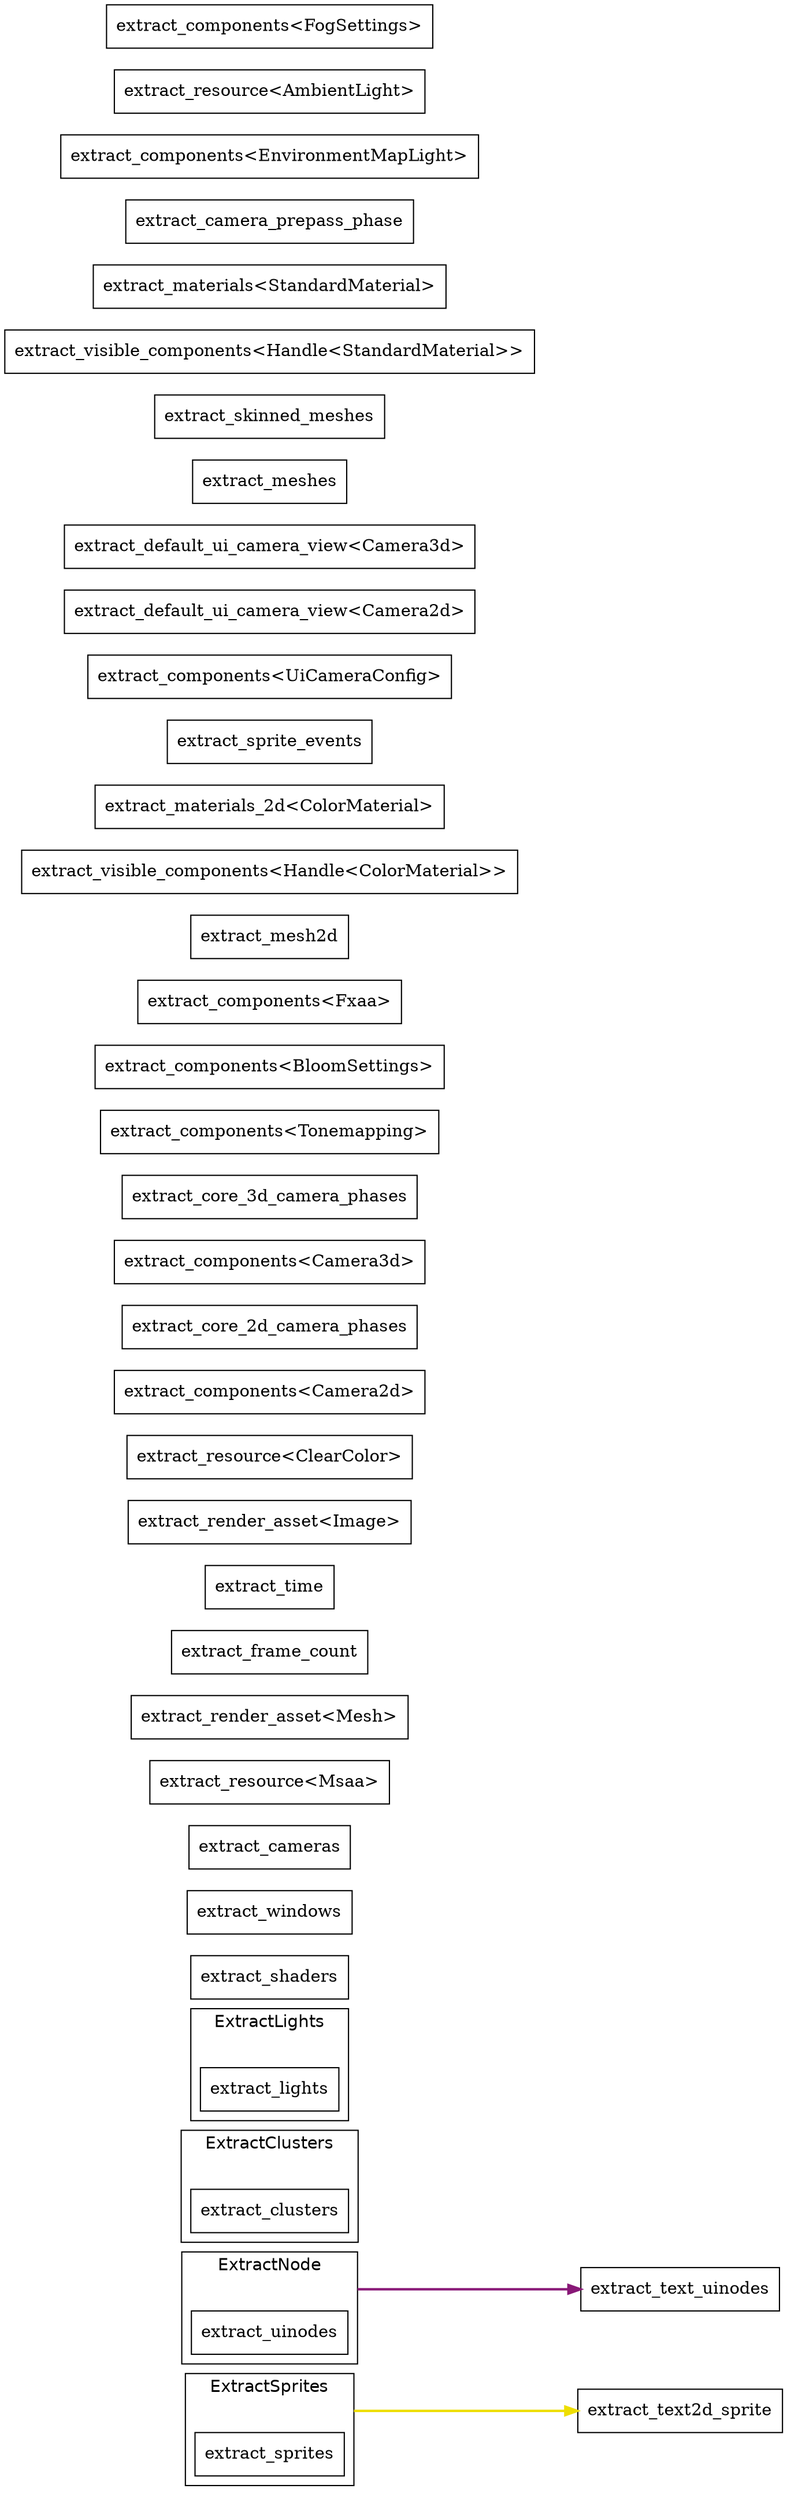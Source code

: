 digraph "" {
	"compound"="true";
	"splines"="spline";
	"rankdir"="LR";
	"bgcolor"="white";
	"fontname"="Helvetica";
	edge ["penwidth"="2"];
	node ["shape"="box", "style"="filled", "fillcolor"="white", "color"="black"];
	subgraph "clusternode_Set(20)" {
		"label"="ExtractSprites";
		"tooltip"="ExtractSprites";
		"bgcolor"="white";
		"color"="black";
		"set_marker_node_Set(20)" ["style"="invis", "label"="", "height"="0", "shape"="point"]
		"node_System(19)" ["label"="extract_sprites", "tooltip"="bevy_sprite::render::extract_sprites"]
	}
	
	subgraph "clusternode_Set(27)" {
		"label"="ExtractNode";
		"tooltip"="ExtractNode";
		"bgcolor"="white";
		"color"="black";
		"set_marker_node_Set(27)" ["style"="invis", "label"="", "height"="0", "shape"="point"]
		"node_System(25)" ["label"="extract_uinodes", "tooltip"="bevy_ui::render::extract_uinodes"]
	}
	
	subgraph "clusternode_Set(38)" {
		"label"="ExtractClusters";
		"tooltip"="ExtractClusters";
		"bgcolor"="white";
		"color"="black";
		"set_marker_node_Set(38)" ["style"="invis", "label"="", "height"="0", "shape"="point"]
		"node_System(35)" ["label"="extract_clusters", "tooltip"="bevy_pbr::render::light::extract_clusters"]
	}
	
	subgraph "clusternode_Set(40)" {
		"label"="ExtractLights";
		"tooltip"="ExtractLights";
		"bgcolor"="white";
		"color"="black";
		"set_marker_node_Set(40)" ["style"="invis", "label"="", "height"="0", "shape"="point"]
		"node_System(36)" ["label"="extract_lights", "tooltip"="bevy_pbr::render::light::extract_lights"]
	}
	
	"node_System(0)" ["label"="extract_shaders", "tooltip"="bevy_render::render_resource::pipeline_cache::PipelineCache::extract_shaders"]
	"node_System(1)" ["label"="extract_windows", "tooltip"="bevy_render::view::window::extract_windows"]
	"node_System(2)" ["label"="extract_cameras", "tooltip"="bevy_render::camera::camera::extract_cameras"]
	"node_System(3)" ["label"="extract_resource<Msaa>", "tooltip"="bevy_render::extract_resource::extract_resource<bevy_render::view::Msaa>"]
	"node_System(4)" ["label"="extract_render_asset<Mesh>", "tooltip"="bevy_render::render_asset::extract_render_asset<bevy_render::mesh::mesh::Mesh>"]
	"node_System(5)" ["label"="extract_frame_count", "tooltip"="bevy_render::globals::extract_frame_count"]
	"node_System(6)" ["label"="extract_time", "tooltip"="bevy_render::globals::extract_time"]
	"node_System(7)" ["label"="extract_render_asset<Image>", "tooltip"="bevy_render::render_asset::extract_render_asset<bevy_render::texture::image::Image>"]
	"node_System(8)" ["label"="extract_resource<ClearColor>", "tooltip"="bevy_render::extract_resource::extract_resource<bevy_core_pipeline::clear_color::ClearColor>"]
	"node_System(9)" ["label"="extract_components<Camera2d>", "tooltip"="bevy_render::extract_component::extract_components<bevy_core_pipeline::core_2d::camera_2d::Camera2d>"]
	"node_System(10)" ["label"="extract_core_2d_camera_phases", "tooltip"="bevy_core_pipeline::core_2d::extract_core_2d_camera_phases"]
	"node_System(11)" ["label"="extract_components<Camera3d>", "tooltip"="bevy_render::extract_component::extract_components<bevy_core_pipeline::core_3d::camera_3d::Camera3d>"]
	"node_System(12)" ["label"="extract_core_3d_camera_phases", "tooltip"="bevy_core_pipeline::core_3d::extract_core_3d_camera_phases"]
	"node_System(13)" ["label"="extract_components<Tonemapping>", "tooltip"="bevy_render::extract_component::extract_components<bevy_core_pipeline::tonemapping::Tonemapping>"]
	"node_System(14)" ["label"="extract_components<BloomSettings>", "tooltip"="bevy_render::extract_component::extract_components<bevy_core_pipeline::bloom::BloomSettings>"]
	"node_System(15)" ["label"="extract_components<Fxaa>", "tooltip"="bevy_render::extract_component::extract_components<bevy_core_pipeline::fxaa::Fxaa>"]
	"node_System(16)" ["label"="extract_mesh2d", "tooltip"="bevy_sprite::mesh2d::mesh::extract_mesh2d"]
	"node_System(17)" ["label"="extract_visible_components<Handle<ColorMaterial>>", "tooltip"="bevy_render::extract_component::extract_visible_components<bevy_asset::handle::Handle<bevy_sprite::mesh2d::color_material::ColorMaterial>>"]
	"node_System(18)" ["label"="extract_materials_2d<ColorMaterial>", "tooltip"="bevy_sprite::mesh2d::material::extract_materials_2d<bevy_sprite::mesh2d::color_material::ColorMaterial>"]
	"node_System(20)" ["label"="extract_sprite_events", "tooltip"="bevy_sprite::render::extract_sprite_events"]
	"node_System(21)" ["label"="extract_text2d_sprite", "tooltip"="bevy_text::text2d::extract_text2d_sprite"]
	"node_System(22)" ["label"="extract_components<UiCameraConfig>", "tooltip"="bevy_render::extract_component::extract_components<bevy_ui::camera_config::UiCameraConfig>"]
	"node_System(23)" ["label"="extract_default_ui_camera_view<Camera2d>", "tooltip"="bevy_ui::render::extract_default_ui_camera_view<bevy_core_pipeline::core_2d::camera_2d::Camera2d>"]
	"node_System(24)" ["label"="extract_default_ui_camera_view<Camera3d>", "tooltip"="bevy_ui::render::extract_default_ui_camera_view<bevy_core_pipeline::core_3d::camera_3d::Camera3d>"]
	"node_System(26)" ["label"="extract_text_uinodes", "tooltip"="bevy_ui::render::extract_text_uinodes"]
	"node_System(27)" ["label"="extract_meshes", "tooltip"="bevy_pbr::render::mesh::extract_meshes"]
	"node_System(28)" ["label"="extract_skinned_meshes", "tooltip"="bevy_pbr::render::mesh::extract_skinned_meshes"]
	"node_System(29)" ["label"="extract_visible_components<Handle<StandardMaterial>>", "tooltip"="bevy_render::extract_component::extract_visible_components<bevy_asset::handle::Handle<bevy_pbr::pbr_material::StandardMaterial>>"]
	"node_System(30)" ["label"="extract_materials<StandardMaterial>", "tooltip"="bevy_pbr::material::extract_materials<bevy_pbr::pbr_material::StandardMaterial>"]
	"node_System(31)" ["label"="extract_camera_prepass_phase", "tooltip"="bevy_pbr::prepass::extract_camera_prepass_phase"]
	"node_System(32)" ["label"="extract_components<EnvironmentMapLight>", "tooltip"="bevy_render::extract_component::extract_components<bevy_pbr::environment_map::EnvironmentMapLight>"]
	"node_System(33)" ["label"="extract_resource<AmbientLight>", "tooltip"="bevy_render::extract_resource::extract_resource<bevy_pbr::light::AmbientLight>"]
	"node_System(34)" ["label"="extract_components<FogSettings>", "tooltip"="bevy_render::extract_component::extract_components<bevy_pbr::fog::FogSettings>"]
	"set_marker_node_Set(20)" -> "node_System(21)" ["lhead"="", "ltail"="clusternode_Set(20)", "tooltip"="ExtractSprites → extract_text2d_sprite", "color"="#eede00"]
	"set_marker_node_Set(27)" -> "node_System(26)" ["lhead"="", "ltail"="clusternode_Set(27)", "tooltip"="ExtractNode → extract_text_uinodes", "color"="#881877"]
}
